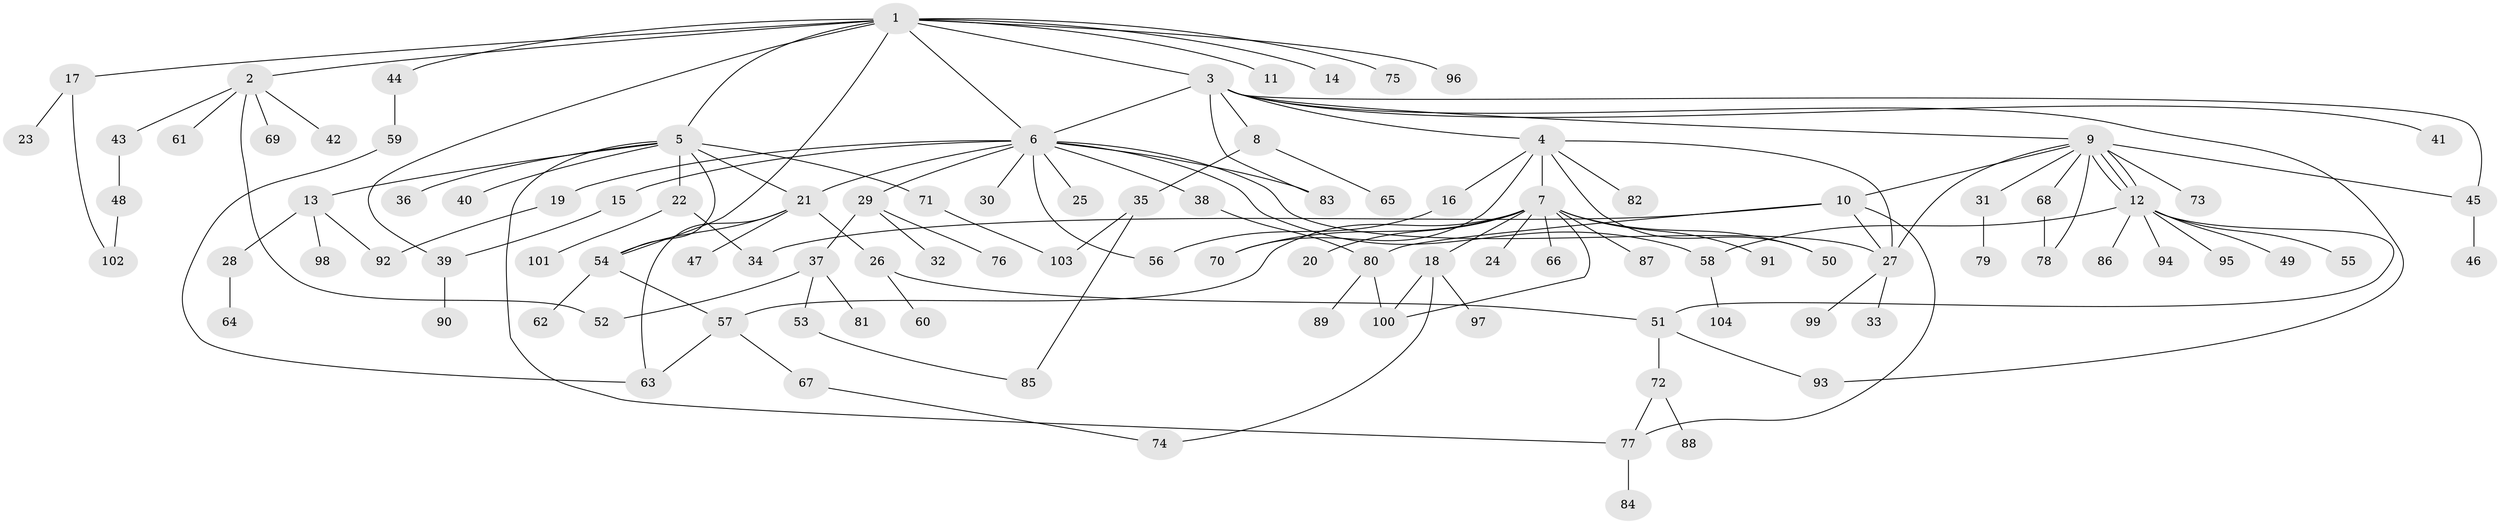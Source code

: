 // Generated by graph-tools (version 1.1) at 2025/35/03/09/25 02:35:20]
// undirected, 104 vertices, 137 edges
graph export_dot {
graph [start="1"]
  node [color=gray90,style=filled];
  1;
  2;
  3;
  4;
  5;
  6;
  7;
  8;
  9;
  10;
  11;
  12;
  13;
  14;
  15;
  16;
  17;
  18;
  19;
  20;
  21;
  22;
  23;
  24;
  25;
  26;
  27;
  28;
  29;
  30;
  31;
  32;
  33;
  34;
  35;
  36;
  37;
  38;
  39;
  40;
  41;
  42;
  43;
  44;
  45;
  46;
  47;
  48;
  49;
  50;
  51;
  52;
  53;
  54;
  55;
  56;
  57;
  58;
  59;
  60;
  61;
  62;
  63;
  64;
  65;
  66;
  67;
  68;
  69;
  70;
  71;
  72;
  73;
  74;
  75;
  76;
  77;
  78;
  79;
  80;
  81;
  82;
  83;
  84;
  85;
  86;
  87;
  88;
  89;
  90;
  91;
  92;
  93;
  94;
  95;
  96;
  97;
  98;
  99;
  100;
  101;
  102;
  103;
  104;
  1 -- 2;
  1 -- 3;
  1 -- 5;
  1 -- 6;
  1 -- 11;
  1 -- 14;
  1 -- 17;
  1 -- 39;
  1 -- 44;
  1 -- 54;
  1 -- 75;
  1 -- 96;
  2 -- 42;
  2 -- 43;
  2 -- 52;
  2 -- 61;
  2 -- 69;
  3 -- 4;
  3 -- 6;
  3 -- 8;
  3 -- 9;
  3 -- 41;
  3 -- 45;
  3 -- 83;
  3 -- 93;
  4 -- 7;
  4 -- 16;
  4 -- 27;
  4 -- 50;
  4 -- 70;
  4 -- 82;
  5 -- 13;
  5 -- 21;
  5 -- 22;
  5 -- 36;
  5 -- 40;
  5 -- 54;
  5 -- 71;
  5 -- 77;
  6 -- 15;
  6 -- 19;
  6 -- 21;
  6 -- 25;
  6 -- 27;
  6 -- 29;
  6 -- 30;
  6 -- 38;
  6 -- 56;
  6 -- 58;
  6 -- 83;
  7 -- 18;
  7 -- 20;
  7 -- 24;
  7 -- 50;
  7 -- 57;
  7 -- 66;
  7 -- 70;
  7 -- 87;
  7 -- 91;
  7 -- 100;
  8 -- 35;
  8 -- 65;
  9 -- 10;
  9 -- 12;
  9 -- 12;
  9 -- 12;
  9 -- 27;
  9 -- 31;
  9 -- 45;
  9 -- 68;
  9 -- 73;
  9 -- 78;
  10 -- 27;
  10 -- 34;
  10 -- 77;
  10 -- 80;
  12 -- 49;
  12 -- 51;
  12 -- 55;
  12 -- 58;
  12 -- 86;
  12 -- 94;
  12 -- 95;
  13 -- 28;
  13 -- 92;
  13 -- 98;
  15 -- 39;
  16 -- 56;
  17 -- 23;
  17 -- 102;
  18 -- 74;
  18 -- 97;
  18 -- 100;
  19 -- 92;
  21 -- 26;
  21 -- 47;
  21 -- 54;
  21 -- 63;
  22 -- 34;
  22 -- 101;
  26 -- 51;
  26 -- 60;
  27 -- 33;
  27 -- 99;
  28 -- 64;
  29 -- 32;
  29 -- 37;
  29 -- 76;
  31 -- 79;
  35 -- 85;
  35 -- 103;
  37 -- 52;
  37 -- 53;
  37 -- 81;
  38 -- 80;
  39 -- 90;
  43 -- 48;
  44 -- 59;
  45 -- 46;
  48 -- 102;
  51 -- 72;
  51 -- 93;
  53 -- 85;
  54 -- 57;
  54 -- 62;
  57 -- 63;
  57 -- 67;
  58 -- 104;
  59 -- 63;
  67 -- 74;
  68 -- 78;
  71 -- 103;
  72 -- 77;
  72 -- 88;
  77 -- 84;
  80 -- 89;
  80 -- 100;
}
